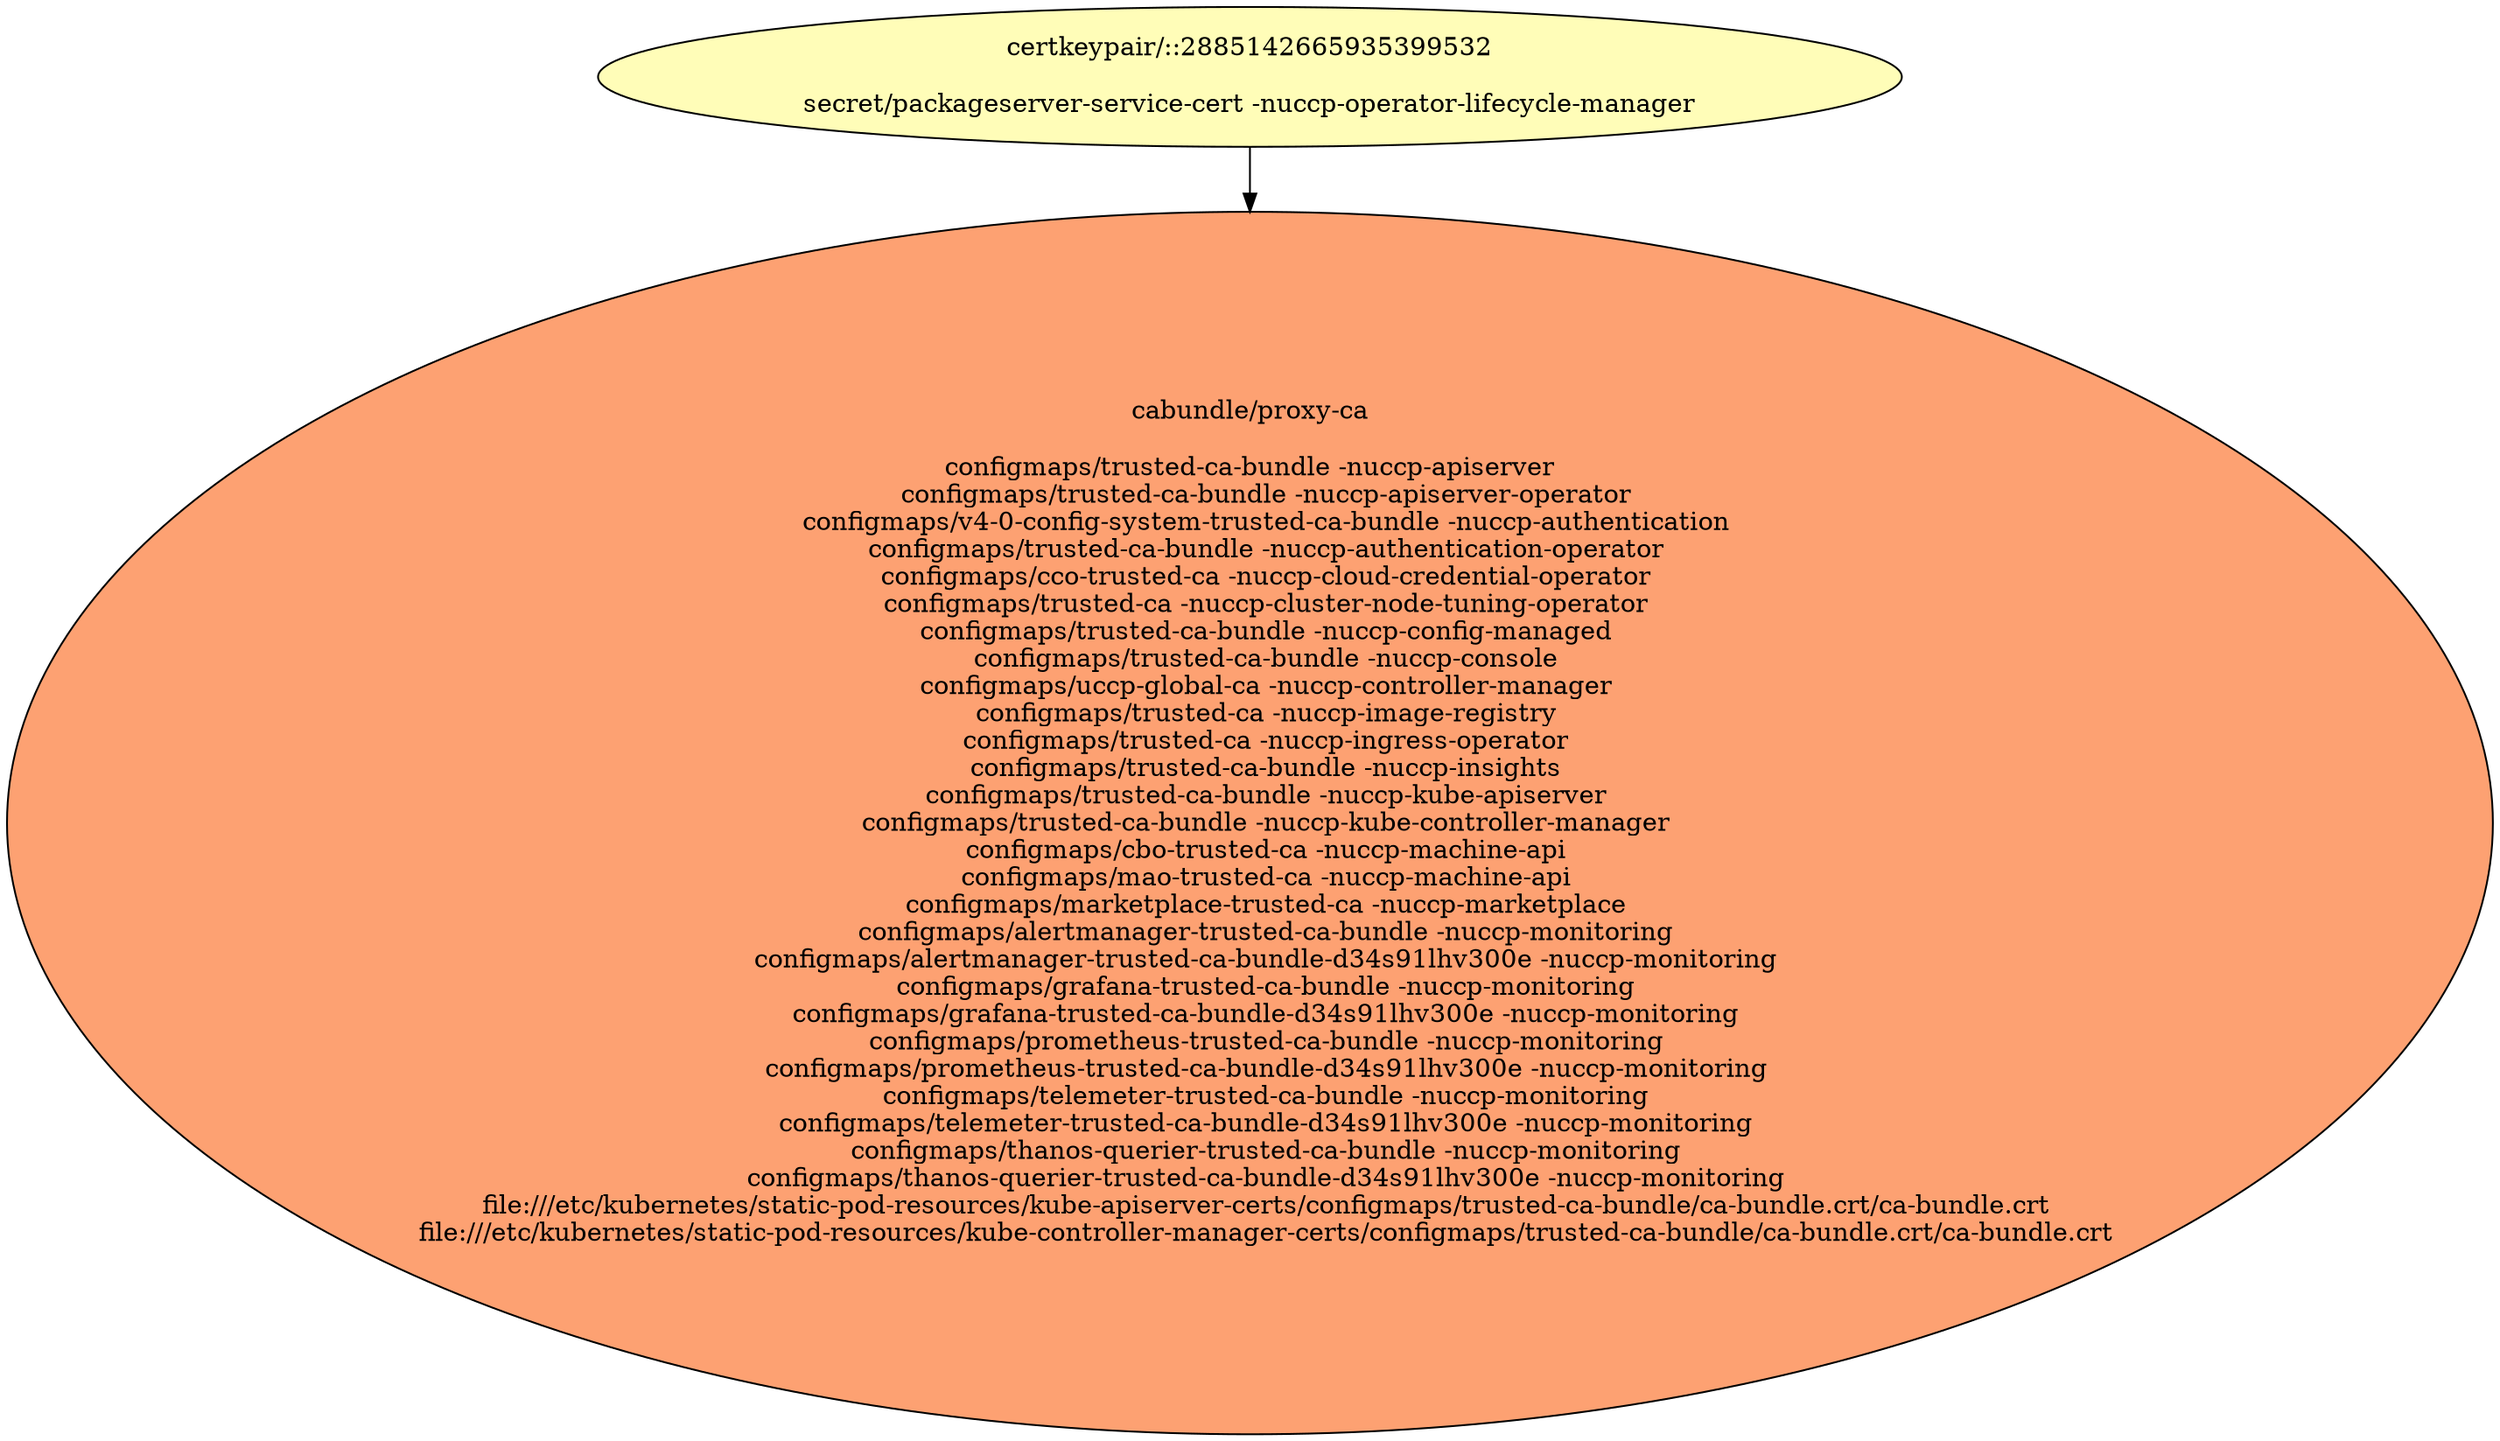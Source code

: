 digraph "OpenShift Certificates" {
  // Node definitions.
  0 [
    label="certkeypair/::2885142665935399532\n\nsecret/packageserver-service-cert -nuccp-operator-lifecycle-manager\n"
    style=filled
    fillcolor="#fffdb8"
  ];
  1 [
    label="cabundle/proxy-ca\n\nconfigmaps/trusted-ca-bundle -nuccp-apiserver\n    configmaps/trusted-ca-bundle -nuccp-apiserver-operator\n    configmaps/v4-0-config-system-trusted-ca-bundle -nuccp-authentication\n    configmaps/trusted-ca-bundle -nuccp-authentication-operator\n    configmaps/cco-trusted-ca -nuccp-cloud-credential-operator\n    configmaps/trusted-ca -nuccp-cluster-node-tuning-operator\n    configmaps/trusted-ca-bundle -nuccp-config-managed\n    configmaps/trusted-ca-bundle -nuccp-console\n    configmaps/uccp-global-ca -nuccp-controller-manager\n    configmaps/trusted-ca -nuccp-image-registry\n    configmaps/trusted-ca -nuccp-ingress-operator\n    configmaps/trusted-ca-bundle -nuccp-insights\n    configmaps/trusted-ca-bundle -nuccp-kube-apiserver\n    configmaps/trusted-ca-bundle -nuccp-kube-controller-manager\n    configmaps/cbo-trusted-ca -nuccp-machine-api\n    configmaps/mao-trusted-ca -nuccp-machine-api\n    configmaps/marketplace-trusted-ca -nuccp-marketplace\n    configmaps/alertmanager-trusted-ca-bundle -nuccp-monitoring\n    configmaps/alertmanager-trusted-ca-bundle-d34s91lhv300e -nuccp-monitoring\n    configmaps/grafana-trusted-ca-bundle -nuccp-monitoring\n    configmaps/grafana-trusted-ca-bundle-d34s91lhv300e -nuccp-monitoring\n    configmaps/prometheus-trusted-ca-bundle -nuccp-monitoring\n    configmaps/prometheus-trusted-ca-bundle-d34s91lhv300e -nuccp-monitoring\n    configmaps/telemeter-trusted-ca-bundle -nuccp-monitoring\n    configmaps/telemeter-trusted-ca-bundle-d34s91lhv300e -nuccp-monitoring\n    configmaps/thanos-querier-trusted-ca-bundle -nuccp-monitoring\n    configmaps/thanos-querier-trusted-ca-bundle-d34s91lhv300e -nuccp-monitoring\n    file:///etc/kubernetes/static-pod-resources/kube-apiserver-certs/configmaps/trusted-ca-bundle/ca-bundle.crt/ca-bundle.crt\n    file:///etc/kubernetes/static-pod-resources/kube-controller-manager-certs/configmaps/trusted-ca-bundle/ca-bundle.crt/ca-bundle.crt\n"
    style=filled
    fillcolor="#fda172"
  ];

  // Edge definitions.
  0 -> 1;
}